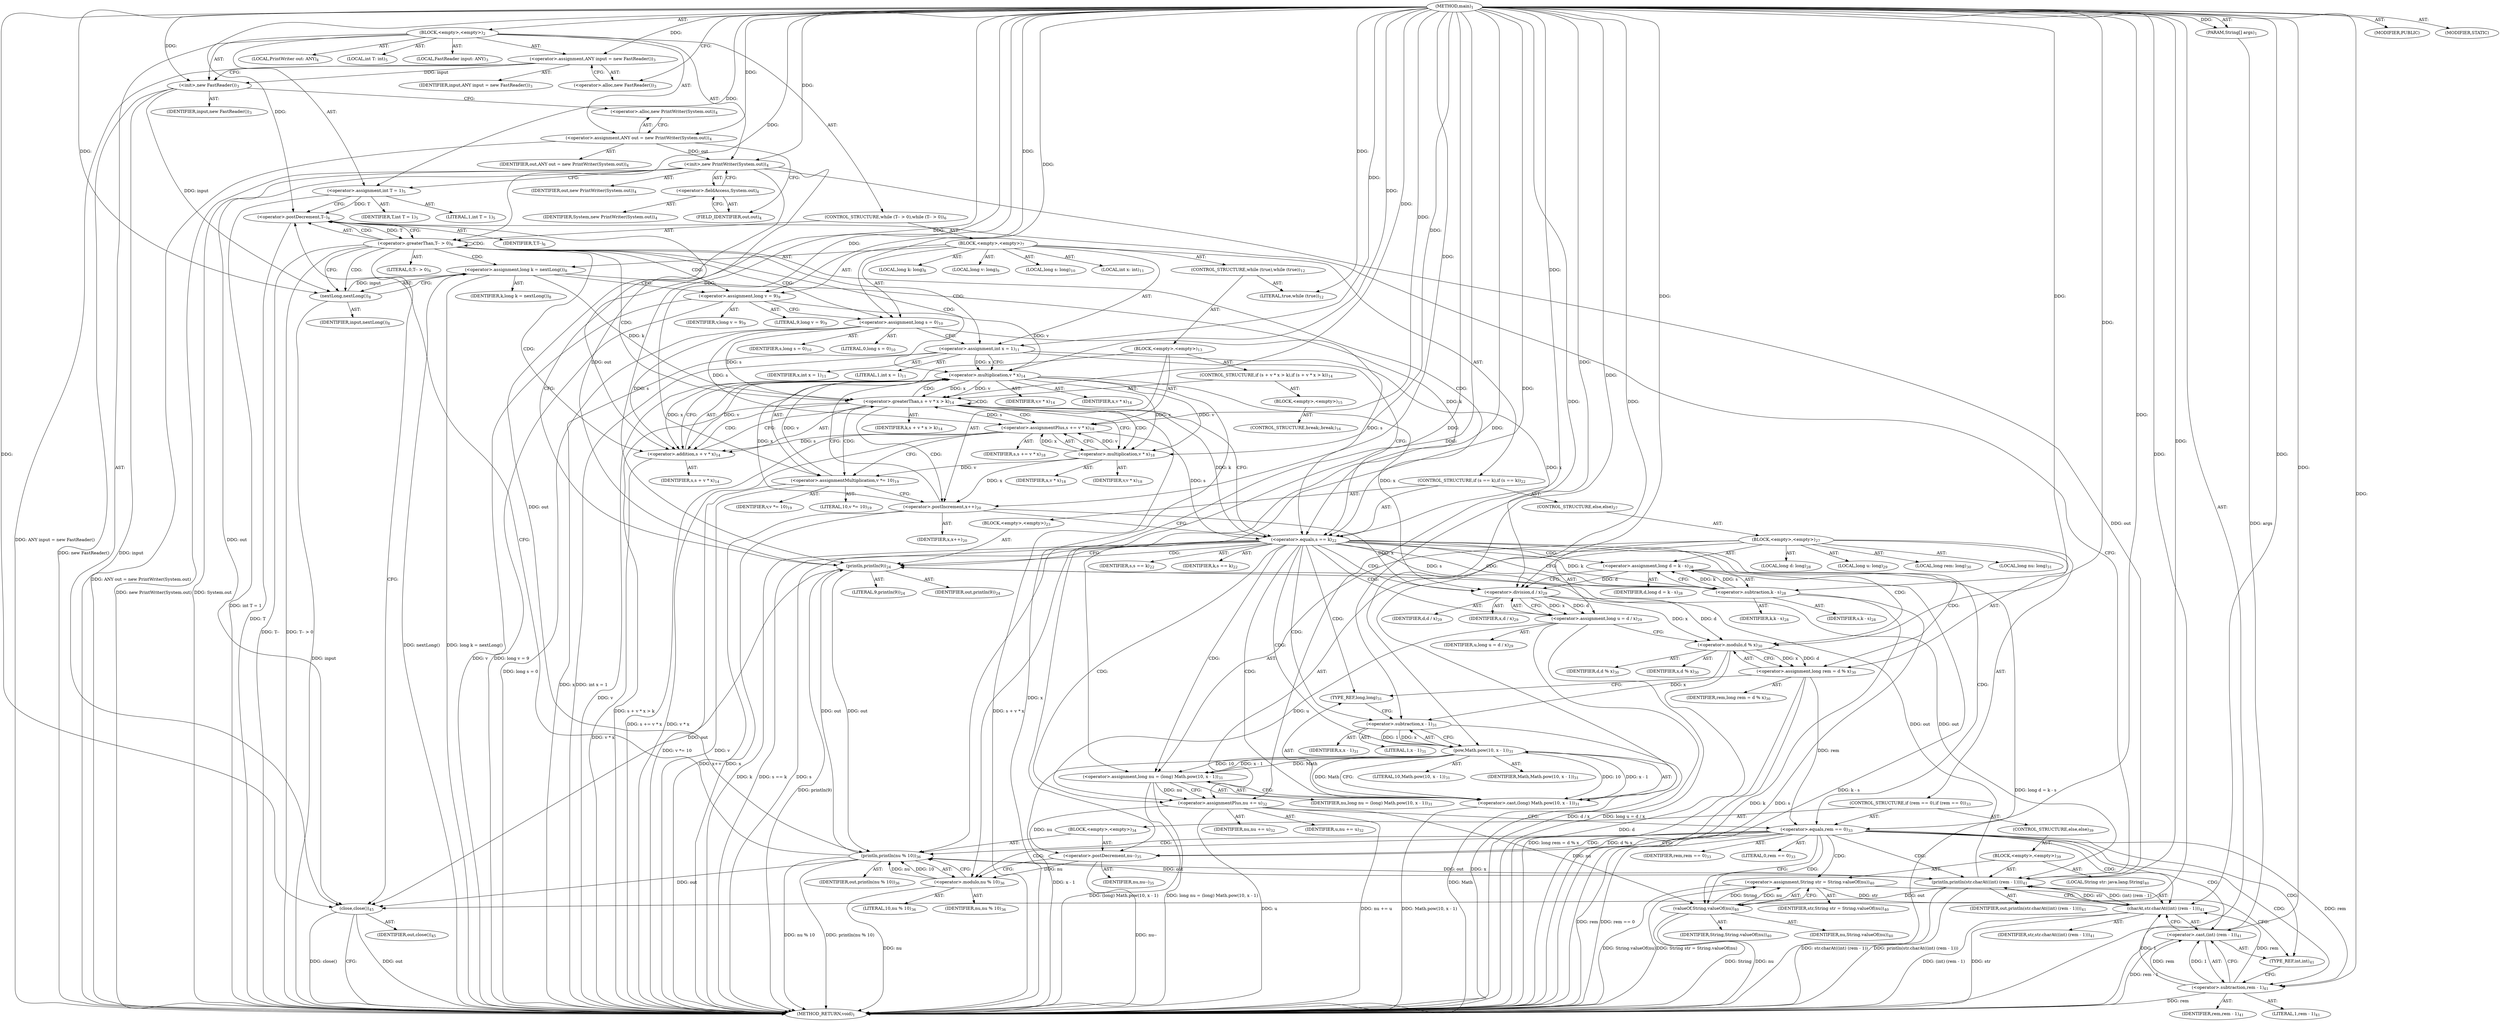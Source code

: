 digraph "main" {  
"21" [label = <(METHOD,main)<SUB>1</SUB>> ]
"22" [label = <(PARAM,String[] args)<SUB>1</SUB>> ]
"23" [label = <(BLOCK,&lt;empty&gt;,&lt;empty&gt;)<SUB>2</SUB>> ]
"4" [label = <(LOCAL,FastReader input: ANY)<SUB>3</SUB>> ]
"24" [label = <(&lt;operator&gt;.assignment,ANY input = new FastReader())<SUB>3</SUB>> ]
"25" [label = <(IDENTIFIER,input,ANY input = new FastReader())<SUB>3</SUB>> ]
"26" [label = <(&lt;operator&gt;.alloc,new FastReader())<SUB>3</SUB>> ]
"27" [label = <(&lt;init&gt;,new FastReader())<SUB>3</SUB>> ]
"3" [label = <(IDENTIFIER,input,new FastReader())<SUB>3</SUB>> ]
"6" [label = <(LOCAL,PrintWriter out: ANY)<SUB>4</SUB>> ]
"28" [label = <(&lt;operator&gt;.assignment,ANY out = new PrintWriter(System.out))<SUB>4</SUB>> ]
"29" [label = <(IDENTIFIER,out,ANY out = new PrintWriter(System.out))<SUB>4</SUB>> ]
"30" [label = <(&lt;operator&gt;.alloc,new PrintWriter(System.out))<SUB>4</SUB>> ]
"31" [label = <(&lt;init&gt;,new PrintWriter(System.out))<SUB>4</SUB>> ]
"5" [label = <(IDENTIFIER,out,new PrintWriter(System.out))<SUB>4</SUB>> ]
"32" [label = <(&lt;operator&gt;.fieldAccess,System.out)<SUB>4</SUB>> ]
"33" [label = <(IDENTIFIER,System,new PrintWriter(System.out))<SUB>4</SUB>> ]
"34" [label = <(FIELD_IDENTIFIER,out,out)<SUB>4</SUB>> ]
"35" [label = <(LOCAL,int T: int)<SUB>5</SUB>> ]
"36" [label = <(&lt;operator&gt;.assignment,int T = 1)<SUB>5</SUB>> ]
"37" [label = <(IDENTIFIER,T,int T = 1)<SUB>5</SUB>> ]
"38" [label = <(LITERAL,1,int T = 1)<SUB>5</SUB>> ]
"39" [label = <(CONTROL_STRUCTURE,while (T-- &gt; 0),while (T-- &gt; 0))<SUB>6</SUB>> ]
"40" [label = <(&lt;operator&gt;.greaterThan,T-- &gt; 0)<SUB>6</SUB>> ]
"41" [label = <(&lt;operator&gt;.postDecrement,T--)<SUB>6</SUB>> ]
"42" [label = <(IDENTIFIER,T,T--)<SUB>6</SUB>> ]
"43" [label = <(LITERAL,0,T-- &gt; 0)<SUB>6</SUB>> ]
"44" [label = <(BLOCK,&lt;empty&gt;,&lt;empty&gt;)<SUB>7</SUB>> ]
"45" [label = <(LOCAL,long k: long)<SUB>8</SUB>> ]
"46" [label = <(&lt;operator&gt;.assignment,long k = nextLong())<SUB>8</SUB>> ]
"47" [label = <(IDENTIFIER,k,long k = nextLong())<SUB>8</SUB>> ]
"48" [label = <(nextLong,nextLong())<SUB>8</SUB>> ]
"49" [label = <(IDENTIFIER,input,nextLong())<SUB>8</SUB>> ]
"50" [label = <(LOCAL,long v: long)<SUB>9</SUB>> ]
"51" [label = <(&lt;operator&gt;.assignment,long v = 9)<SUB>9</SUB>> ]
"52" [label = <(IDENTIFIER,v,long v = 9)<SUB>9</SUB>> ]
"53" [label = <(LITERAL,9,long v = 9)<SUB>9</SUB>> ]
"54" [label = <(LOCAL,long s: long)<SUB>10</SUB>> ]
"55" [label = <(&lt;operator&gt;.assignment,long s = 0)<SUB>10</SUB>> ]
"56" [label = <(IDENTIFIER,s,long s = 0)<SUB>10</SUB>> ]
"57" [label = <(LITERAL,0,long s = 0)<SUB>10</SUB>> ]
"58" [label = <(LOCAL,int x: int)<SUB>11</SUB>> ]
"59" [label = <(&lt;operator&gt;.assignment,int x = 1)<SUB>11</SUB>> ]
"60" [label = <(IDENTIFIER,x,int x = 1)<SUB>11</SUB>> ]
"61" [label = <(LITERAL,1,int x = 1)<SUB>11</SUB>> ]
"62" [label = <(CONTROL_STRUCTURE,while (true),while (true))<SUB>12</SUB>> ]
"63" [label = <(LITERAL,true,while (true))<SUB>12</SUB>> ]
"64" [label = <(BLOCK,&lt;empty&gt;,&lt;empty&gt;)<SUB>13</SUB>> ]
"65" [label = <(CONTROL_STRUCTURE,if (s + v * x &gt; k),if (s + v * x &gt; k))<SUB>14</SUB>> ]
"66" [label = <(&lt;operator&gt;.greaterThan,s + v * x &gt; k)<SUB>14</SUB>> ]
"67" [label = <(&lt;operator&gt;.addition,s + v * x)<SUB>14</SUB>> ]
"68" [label = <(IDENTIFIER,s,s + v * x)<SUB>14</SUB>> ]
"69" [label = <(&lt;operator&gt;.multiplication,v * x)<SUB>14</SUB>> ]
"70" [label = <(IDENTIFIER,v,v * x)<SUB>14</SUB>> ]
"71" [label = <(IDENTIFIER,x,v * x)<SUB>14</SUB>> ]
"72" [label = <(IDENTIFIER,k,s + v * x &gt; k)<SUB>14</SUB>> ]
"73" [label = <(BLOCK,&lt;empty&gt;,&lt;empty&gt;)<SUB>15</SUB>> ]
"74" [label = <(CONTROL_STRUCTURE,break;,break;)<SUB>16</SUB>> ]
"75" [label = <(&lt;operator&gt;.assignmentPlus,s += v * x)<SUB>18</SUB>> ]
"76" [label = <(IDENTIFIER,s,s += v * x)<SUB>18</SUB>> ]
"77" [label = <(&lt;operator&gt;.multiplication,v * x)<SUB>18</SUB>> ]
"78" [label = <(IDENTIFIER,v,v * x)<SUB>18</SUB>> ]
"79" [label = <(IDENTIFIER,x,v * x)<SUB>18</SUB>> ]
"80" [label = <(&lt;operator&gt;.assignmentMultiplication,v *= 10)<SUB>19</SUB>> ]
"81" [label = <(IDENTIFIER,v,v *= 10)<SUB>19</SUB>> ]
"82" [label = <(LITERAL,10,v *= 10)<SUB>19</SUB>> ]
"83" [label = <(&lt;operator&gt;.postIncrement,x++)<SUB>20</SUB>> ]
"84" [label = <(IDENTIFIER,x,x++)<SUB>20</SUB>> ]
"85" [label = <(CONTROL_STRUCTURE,if (s == k),if (s == k))<SUB>22</SUB>> ]
"86" [label = <(&lt;operator&gt;.equals,s == k)<SUB>22</SUB>> ]
"87" [label = <(IDENTIFIER,s,s == k)<SUB>22</SUB>> ]
"88" [label = <(IDENTIFIER,k,s == k)<SUB>22</SUB>> ]
"89" [label = <(BLOCK,&lt;empty&gt;,&lt;empty&gt;)<SUB>23</SUB>> ]
"90" [label = <(println,println(9))<SUB>24</SUB>> ]
"91" [label = <(IDENTIFIER,out,println(9))<SUB>24</SUB>> ]
"92" [label = <(LITERAL,9,println(9))<SUB>24</SUB>> ]
"93" [label = <(CONTROL_STRUCTURE,else,else)<SUB>27</SUB>> ]
"94" [label = <(BLOCK,&lt;empty&gt;,&lt;empty&gt;)<SUB>27</SUB>> ]
"95" [label = <(LOCAL,long d: long)<SUB>28</SUB>> ]
"96" [label = <(&lt;operator&gt;.assignment,long d = k - s)<SUB>28</SUB>> ]
"97" [label = <(IDENTIFIER,d,long d = k - s)<SUB>28</SUB>> ]
"98" [label = <(&lt;operator&gt;.subtraction,k - s)<SUB>28</SUB>> ]
"99" [label = <(IDENTIFIER,k,k - s)<SUB>28</SUB>> ]
"100" [label = <(IDENTIFIER,s,k - s)<SUB>28</SUB>> ]
"101" [label = <(LOCAL,long u: long)<SUB>29</SUB>> ]
"102" [label = <(&lt;operator&gt;.assignment,long u = d / x)<SUB>29</SUB>> ]
"103" [label = <(IDENTIFIER,u,long u = d / x)<SUB>29</SUB>> ]
"104" [label = <(&lt;operator&gt;.division,d / x)<SUB>29</SUB>> ]
"105" [label = <(IDENTIFIER,d,d / x)<SUB>29</SUB>> ]
"106" [label = <(IDENTIFIER,x,d / x)<SUB>29</SUB>> ]
"107" [label = <(LOCAL,long rem: long)<SUB>30</SUB>> ]
"108" [label = <(&lt;operator&gt;.assignment,long rem = d % x)<SUB>30</SUB>> ]
"109" [label = <(IDENTIFIER,rem,long rem = d % x)<SUB>30</SUB>> ]
"110" [label = <(&lt;operator&gt;.modulo,d % x)<SUB>30</SUB>> ]
"111" [label = <(IDENTIFIER,d,d % x)<SUB>30</SUB>> ]
"112" [label = <(IDENTIFIER,x,d % x)<SUB>30</SUB>> ]
"113" [label = <(LOCAL,long nu: long)<SUB>31</SUB>> ]
"114" [label = <(&lt;operator&gt;.assignment,long nu = (long) Math.pow(10, x - 1))<SUB>31</SUB>> ]
"115" [label = <(IDENTIFIER,nu,long nu = (long) Math.pow(10, x - 1))<SUB>31</SUB>> ]
"116" [label = <(&lt;operator&gt;.cast,(long) Math.pow(10, x - 1))<SUB>31</SUB>> ]
"117" [label = <(TYPE_REF,long,long)<SUB>31</SUB>> ]
"118" [label = <(pow,Math.pow(10, x - 1))<SUB>31</SUB>> ]
"119" [label = <(IDENTIFIER,Math,Math.pow(10, x - 1))<SUB>31</SUB>> ]
"120" [label = <(LITERAL,10,Math.pow(10, x - 1))<SUB>31</SUB>> ]
"121" [label = <(&lt;operator&gt;.subtraction,x - 1)<SUB>31</SUB>> ]
"122" [label = <(IDENTIFIER,x,x - 1)<SUB>31</SUB>> ]
"123" [label = <(LITERAL,1,x - 1)<SUB>31</SUB>> ]
"124" [label = <(&lt;operator&gt;.assignmentPlus,nu += u)<SUB>32</SUB>> ]
"125" [label = <(IDENTIFIER,nu,nu += u)<SUB>32</SUB>> ]
"126" [label = <(IDENTIFIER,u,nu += u)<SUB>32</SUB>> ]
"127" [label = <(CONTROL_STRUCTURE,if (rem == 0),if (rem == 0))<SUB>33</SUB>> ]
"128" [label = <(&lt;operator&gt;.equals,rem == 0)<SUB>33</SUB>> ]
"129" [label = <(IDENTIFIER,rem,rem == 0)<SUB>33</SUB>> ]
"130" [label = <(LITERAL,0,rem == 0)<SUB>33</SUB>> ]
"131" [label = <(BLOCK,&lt;empty&gt;,&lt;empty&gt;)<SUB>34</SUB>> ]
"132" [label = <(&lt;operator&gt;.postDecrement,nu--)<SUB>35</SUB>> ]
"133" [label = <(IDENTIFIER,nu,nu--)<SUB>35</SUB>> ]
"134" [label = <(println,println(nu % 10))<SUB>36</SUB>> ]
"135" [label = <(IDENTIFIER,out,println(nu % 10))<SUB>36</SUB>> ]
"136" [label = <(&lt;operator&gt;.modulo,nu % 10)<SUB>36</SUB>> ]
"137" [label = <(IDENTIFIER,nu,nu % 10)<SUB>36</SUB>> ]
"138" [label = <(LITERAL,10,nu % 10)<SUB>36</SUB>> ]
"139" [label = <(CONTROL_STRUCTURE,else,else)<SUB>39</SUB>> ]
"140" [label = <(BLOCK,&lt;empty&gt;,&lt;empty&gt;)<SUB>39</SUB>> ]
"141" [label = <(LOCAL,String str: java.lang.String)<SUB>40</SUB>> ]
"142" [label = <(&lt;operator&gt;.assignment,String str = String.valueOf(nu))<SUB>40</SUB>> ]
"143" [label = <(IDENTIFIER,str,String str = String.valueOf(nu))<SUB>40</SUB>> ]
"144" [label = <(valueOf,String.valueOf(nu))<SUB>40</SUB>> ]
"145" [label = <(IDENTIFIER,String,String.valueOf(nu))<SUB>40</SUB>> ]
"146" [label = <(IDENTIFIER,nu,String.valueOf(nu))<SUB>40</SUB>> ]
"147" [label = <(println,println(str.charAt((int) (rem - 1))))<SUB>41</SUB>> ]
"148" [label = <(IDENTIFIER,out,println(str.charAt((int) (rem - 1))))<SUB>41</SUB>> ]
"149" [label = <(charAt,str.charAt((int) (rem - 1)))<SUB>41</SUB>> ]
"150" [label = <(IDENTIFIER,str,str.charAt((int) (rem - 1)))<SUB>41</SUB>> ]
"151" [label = <(&lt;operator&gt;.cast,(int) (rem - 1))<SUB>41</SUB>> ]
"152" [label = <(TYPE_REF,int,int)<SUB>41</SUB>> ]
"153" [label = <(&lt;operator&gt;.subtraction,rem - 1)<SUB>41</SUB>> ]
"154" [label = <(IDENTIFIER,rem,rem - 1)<SUB>41</SUB>> ]
"155" [label = <(LITERAL,1,rem - 1)<SUB>41</SUB>> ]
"156" [label = <(close,close())<SUB>45</SUB>> ]
"157" [label = <(IDENTIFIER,out,close())<SUB>45</SUB>> ]
"158" [label = <(MODIFIER,PUBLIC)> ]
"159" [label = <(MODIFIER,STATIC)> ]
"160" [label = <(METHOD_RETURN,void)<SUB>1</SUB>> ]
  "21" -> "22"  [ label = "AST: "] 
  "21" -> "23"  [ label = "AST: "] 
  "21" -> "158"  [ label = "AST: "] 
  "21" -> "159"  [ label = "AST: "] 
  "21" -> "160"  [ label = "AST: "] 
  "23" -> "4"  [ label = "AST: "] 
  "23" -> "24"  [ label = "AST: "] 
  "23" -> "27"  [ label = "AST: "] 
  "23" -> "6"  [ label = "AST: "] 
  "23" -> "28"  [ label = "AST: "] 
  "23" -> "31"  [ label = "AST: "] 
  "23" -> "35"  [ label = "AST: "] 
  "23" -> "36"  [ label = "AST: "] 
  "23" -> "39"  [ label = "AST: "] 
  "23" -> "156"  [ label = "AST: "] 
  "24" -> "25"  [ label = "AST: "] 
  "24" -> "26"  [ label = "AST: "] 
  "27" -> "3"  [ label = "AST: "] 
  "28" -> "29"  [ label = "AST: "] 
  "28" -> "30"  [ label = "AST: "] 
  "31" -> "5"  [ label = "AST: "] 
  "31" -> "32"  [ label = "AST: "] 
  "32" -> "33"  [ label = "AST: "] 
  "32" -> "34"  [ label = "AST: "] 
  "36" -> "37"  [ label = "AST: "] 
  "36" -> "38"  [ label = "AST: "] 
  "39" -> "40"  [ label = "AST: "] 
  "39" -> "44"  [ label = "AST: "] 
  "40" -> "41"  [ label = "AST: "] 
  "40" -> "43"  [ label = "AST: "] 
  "41" -> "42"  [ label = "AST: "] 
  "44" -> "45"  [ label = "AST: "] 
  "44" -> "46"  [ label = "AST: "] 
  "44" -> "50"  [ label = "AST: "] 
  "44" -> "51"  [ label = "AST: "] 
  "44" -> "54"  [ label = "AST: "] 
  "44" -> "55"  [ label = "AST: "] 
  "44" -> "58"  [ label = "AST: "] 
  "44" -> "59"  [ label = "AST: "] 
  "44" -> "62"  [ label = "AST: "] 
  "44" -> "85"  [ label = "AST: "] 
  "46" -> "47"  [ label = "AST: "] 
  "46" -> "48"  [ label = "AST: "] 
  "48" -> "49"  [ label = "AST: "] 
  "51" -> "52"  [ label = "AST: "] 
  "51" -> "53"  [ label = "AST: "] 
  "55" -> "56"  [ label = "AST: "] 
  "55" -> "57"  [ label = "AST: "] 
  "59" -> "60"  [ label = "AST: "] 
  "59" -> "61"  [ label = "AST: "] 
  "62" -> "63"  [ label = "AST: "] 
  "62" -> "64"  [ label = "AST: "] 
  "64" -> "65"  [ label = "AST: "] 
  "64" -> "75"  [ label = "AST: "] 
  "64" -> "80"  [ label = "AST: "] 
  "64" -> "83"  [ label = "AST: "] 
  "65" -> "66"  [ label = "AST: "] 
  "65" -> "73"  [ label = "AST: "] 
  "66" -> "67"  [ label = "AST: "] 
  "66" -> "72"  [ label = "AST: "] 
  "67" -> "68"  [ label = "AST: "] 
  "67" -> "69"  [ label = "AST: "] 
  "69" -> "70"  [ label = "AST: "] 
  "69" -> "71"  [ label = "AST: "] 
  "73" -> "74"  [ label = "AST: "] 
  "75" -> "76"  [ label = "AST: "] 
  "75" -> "77"  [ label = "AST: "] 
  "77" -> "78"  [ label = "AST: "] 
  "77" -> "79"  [ label = "AST: "] 
  "80" -> "81"  [ label = "AST: "] 
  "80" -> "82"  [ label = "AST: "] 
  "83" -> "84"  [ label = "AST: "] 
  "85" -> "86"  [ label = "AST: "] 
  "85" -> "89"  [ label = "AST: "] 
  "85" -> "93"  [ label = "AST: "] 
  "86" -> "87"  [ label = "AST: "] 
  "86" -> "88"  [ label = "AST: "] 
  "89" -> "90"  [ label = "AST: "] 
  "90" -> "91"  [ label = "AST: "] 
  "90" -> "92"  [ label = "AST: "] 
  "93" -> "94"  [ label = "AST: "] 
  "94" -> "95"  [ label = "AST: "] 
  "94" -> "96"  [ label = "AST: "] 
  "94" -> "101"  [ label = "AST: "] 
  "94" -> "102"  [ label = "AST: "] 
  "94" -> "107"  [ label = "AST: "] 
  "94" -> "108"  [ label = "AST: "] 
  "94" -> "113"  [ label = "AST: "] 
  "94" -> "114"  [ label = "AST: "] 
  "94" -> "124"  [ label = "AST: "] 
  "94" -> "127"  [ label = "AST: "] 
  "96" -> "97"  [ label = "AST: "] 
  "96" -> "98"  [ label = "AST: "] 
  "98" -> "99"  [ label = "AST: "] 
  "98" -> "100"  [ label = "AST: "] 
  "102" -> "103"  [ label = "AST: "] 
  "102" -> "104"  [ label = "AST: "] 
  "104" -> "105"  [ label = "AST: "] 
  "104" -> "106"  [ label = "AST: "] 
  "108" -> "109"  [ label = "AST: "] 
  "108" -> "110"  [ label = "AST: "] 
  "110" -> "111"  [ label = "AST: "] 
  "110" -> "112"  [ label = "AST: "] 
  "114" -> "115"  [ label = "AST: "] 
  "114" -> "116"  [ label = "AST: "] 
  "116" -> "117"  [ label = "AST: "] 
  "116" -> "118"  [ label = "AST: "] 
  "118" -> "119"  [ label = "AST: "] 
  "118" -> "120"  [ label = "AST: "] 
  "118" -> "121"  [ label = "AST: "] 
  "121" -> "122"  [ label = "AST: "] 
  "121" -> "123"  [ label = "AST: "] 
  "124" -> "125"  [ label = "AST: "] 
  "124" -> "126"  [ label = "AST: "] 
  "127" -> "128"  [ label = "AST: "] 
  "127" -> "131"  [ label = "AST: "] 
  "127" -> "139"  [ label = "AST: "] 
  "128" -> "129"  [ label = "AST: "] 
  "128" -> "130"  [ label = "AST: "] 
  "131" -> "132"  [ label = "AST: "] 
  "131" -> "134"  [ label = "AST: "] 
  "132" -> "133"  [ label = "AST: "] 
  "134" -> "135"  [ label = "AST: "] 
  "134" -> "136"  [ label = "AST: "] 
  "136" -> "137"  [ label = "AST: "] 
  "136" -> "138"  [ label = "AST: "] 
  "139" -> "140"  [ label = "AST: "] 
  "140" -> "141"  [ label = "AST: "] 
  "140" -> "142"  [ label = "AST: "] 
  "140" -> "147"  [ label = "AST: "] 
  "142" -> "143"  [ label = "AST: "] 
  "142" -> "144"  [ label = "AST: "] 
  "144" -> "145"  [ label = "AST: "] 
  "144" -> "146"  [ label = "AST: "] 
  "147" -> "148"  [ label = "AST: "] 
  "147" -> "149"  [ label = "AST: "] 
  "149" -> "150"  [ label = "AST: "] 
  "149" -> "151"  [ label = "AST: "] 
  "151" -> "152"  [ label = "AST: "] 
  "151" -> "153"  [ label = "AST: "] 
  "153" -> "154"  [ label = "AST: "] 
  "153" -> "155"  [ label = "AST: "] 
  "156" -> "157"  [ label = "AST: "] 
  "24" -> "27"  [ label = "CFG: "] 
  "27" -> "30"  [ label = "CFG: "] 
  "28" -> "34"  [ label = "CFG: "] 
  "31" -> "36"  [ label = "CFG: "] 
  "36" -> "41"  [ label = "CFG: "] 
  "156" -> "160"  [ label = "CFG: "] 
  "26" -> "24"  [ label = "CFG: "] 
  "30" -> "28"  [ label = "CFG: "] 
  "32" -> "31"  [ label = "CFG: "] 
  "40" -> "48"  [ label = "CFG: "] 
  "40" -> "156"  [ label = "CFG: "] 
  "34" -> "32"  [ label = "CFG: "] 
  "41" -> "40"  [ label = "CFG: "] 
  "46" -> "51"  [ label = "CFG: "] 
  "51" -> "55"  [ label = "CFG: "] 
  "55" -> "59"  [ label = "CFG: "] 
  "59" -> "69"  [ label = "CFG: "] 
  "59" -> "86"  [ label = "CFG: "] 
  "48" -> "46"  [ label = "CFG: "] 
  "86" -> "90"  [ label = "CFG: "] 
  "86" -> "98"  [ label = "CFG: "] 
  "75" -> "80"  [ label = "CFG: "] 
  "80" -> "83"  [ label = "CFG: "] 
  "83" -> "69"  [ label = "CFG: "] 
  "83" -> "86"  [ label = "CFG: "] 
  "90" -> "41"  [ label = "CFG: "] 
  "66" -> "86"  [ label = "CFG: "] 
  "66" -> "77"  [ label = "CFG: "] 
  "77" -> "75"  [ label = "CFG: "] 
  "96" -> "104"  [ label = "CFG: "] 
  "102" -> "110"  [ label = "CFG: "] 
  "108" -> "117"  [ label = "CFG: "] 
  "114" -> "124"  [ label = "CFG: "] 
  "124" -> "128"  [ label = "CFG: "] 
  "67" -> "66"  [ label = "CFG: "] 
  "98" -> "96"  [ label = "CFG: "] 
  "104" -> "102"  [ label = "CFG: "] 
  "110" -> "108"  [ label = "CFG: "] 
  "116" -> "114"  [ label = "CFG: "] 
  "128" -> "132"  [ label = "CFG: "] 
  "128" -> "144"  [ label = "CFG: "] 
  "69" -> "67"  [ label = "CFG: "] 
  "117" -> "121"  [ label = "CFG: "] 
  "118" -> "116"  [ label = "CFG: "] 
  "132" -> "136"  [ label = "CFG: "] 
  "134" -> "41"  [ label = "CFG: "] 
  "121" -> "118"  [ label = "CFG: "] 
  "136" -> "134"  [ label = "CFG: "] 
  "142" -> "152"  [ label = "CFG: "] 
  "147" -> "41"  [ label = "CFG: "] 
  "144" -> "142"  [ label = "CFG: "] 
  "149" -> "147"  [ label = "CFG: "] 
  "151" -> "149"  [ label = "CFG: "] 
  "152" -> "153"  [ label = "CFG: "] 
  "153" -> "151"  [ label = "CFG: "] 
  "21" -> "26"  [ label = "CFG: "] 
  "22" -> "160"  [ label = "DDG: args"] 
  "24" -> "160"  [ label = "DDG: ANY input = new FastReader()"] 
  "27" -> "160"  [ label = "DDG: input"] 
  "27" -> "160"  [ label = "DDG: new FastReader()"] 
  "28" -> "160"  [ label = "DDG: ANY out = new PrintWriter(System.out)"] 
  "31" -> "160"  [ label = "DDG: System.out"] 
  "31" -> "160"  [ label = "DDG: new PrintWriter(System.out)"] 
  "36" -> "160"  [ label = "DDG: int T = 1"] 
  "41" -> "160"  [ label = "DDG: T"] 
  "40" -> "160"  [ label = "DDG: T--"] 
  "40" -> "160"  [ label = "DDG: T-- &gt; 0"] 
  "156" -> "160"  [ label = "DDG: out"] 
  "156" -> "160"  [ label = "DDG: close()"] 
  "48" -> "160"  [ label = "DDG: input"] 
  "46" -> "160"  [ label = "DDG: nextLong()"] 
  "46" -> "160"  [ label = "DDG: long k = nextLong()"] 
  "51" -> "160"  [ label = "DDG: v"] 
  "51" -> "160"  [ label = "DDG: long v = 9"] 
  "55" -> "160"  [ label = "DDG: long s = 0"] 
  "59" -> "160"  [ label = "DDG: x"] 
  "59" -> "160"  [ label = "DDG: int x = 1"] 
  "69" -> "160"  [ label = "DDG: v"] 
  "69" -> "160"  [ label = "DDG: x"] 
  "67" -> "160"  [ label = "DDG: v * x"] 
  "66" -> "160"  [ label = "DDG: s + v * x"] 
  "66" -> "160"  [ label = "DDG: s + v * x &gt; k"] 
  "75" -> "160"  [ label = "DDG: v * x"] 
  "75" -> "160"  [ label = "DDG: s += v * x"] 
  "80" -> "160"  [ label = "DDG: v"] 
  "80" -> "160"  [ label = "DDG: v *= 10"] 
  "83" -> "160"  [ label = "DDG: x"] 
  "83" -> "160"  [ label = "DDG: x++"] 
  "86" -> "160"  [ label = "DDG: s"] 
  "86" -> "160"  [ label = "DDG: k"] 
  "86" -> "160"  [ label = "DDG: s == k"] 
  "98" -> "160"  [ label = "DDG: k"] 
  "98" -> "160"  [ label = "DDG: s"] 
  "96" -> "160"  [ label = "DDG: k - s"] 
  "96" -> "160"  [ label = "DDG: long d = k - s"] 
  "102" -> "160"  [ label = "DDG: d / x"] 
  "102" -> "160"  [ label = "DDG: long u = d / x"] 
  "110" -> "160"  [ label = "DDG: d"] 
  "108" -> "160"  [ label = "DDG: d % x"] 
  "108" -> "160"  [ label = "DDG: long rem = d % x"] 
  "121" -> "160"  [ label = "DDG: x"] 
  "118" -> "160"  [ label = "DDG: x - 1"] 
  "116" -> "160"  [ label = "DDG: Math.pow(10, x - 1)"] 
  "114" -> "160"  [ label = "DDG: (long) Math.pow(10, x - 1)"] 
  "114" -> "160"  [ label = "DDG: long nu = (long) Math.pow(10, x - 1)"] 
  "124" -> "160"  [ label = "DDG: u"] 
  "124" -> "160"  [ label = "DDG: nu += u"] 
  "128" -> "160"  [ label = "DDG: rem"] 
  "128" -> "160"  [ label = "DDG: rem == 0"] 
  "144" -> "160"  [ label = "DDG: nu"] 
  "142" -> "160"  [ label = "DDG: String.valueOf(nu)"] 
  "142" -> "160"  [ label = "DDG: String str = String.valueOf(nu)"] 
  "149" -> "160"  [ label = "DDG: str"] 
  "153" -> "160"  [ label = "DDG: rem"] 
  "151" -> "160"  [ label = "DDG: rem - 1"] 
  "149" -> "160"  [ label = "DDG: (int) (rem - 1)"] 
  "147" -> "160"  [ label = "DDG: str.charAt((int) (rem - 1))"] 
  "147" -> "160"  [ label = "DDG: println(str.charAt((int) (rem - 1)))"] 
  "132" -> "160"  [ label = "DDG: nu--"] 
  "136" -> "160"  [ label = "DDG: nu"] 
  "134" -> "160"  [ label = "DDG: nu % 10"] 
  "134" -> "160"  [ label = "DDG: println(nu % 10)"] 
  "90" -> "160"  [ label = "DDG: println(9)"] 
  "144" -> "160"  [ label = "DDG: String"] 
  "118" -> "160"  [ label = "DDG: Math"] 
  "21" -> "22"  [ label = "DDG: "] 
  "21" -> "24"  [ label = "DDG: "] 
  "21" -> "28"  [ label = "DDG: "] 
  "21" -> "36"  [ label = "DDG: "] 
  "24" -> "27"  [ label = "DDG: input"] 
  "21" -> "27"  [ label = "DDG: "] 
  "28" -> "31"  [ label = "DDG: out"] 
  "21" -> "31"  [ label = "DDG: "] 
  "31" -> "156"  [ label = "DDG: out"] 
  "147" -> "156"  [ label = "DDG: out"] 
  "134" -> "156"  [ label = "DDG: out"] 
  "90" -> "156"  [ label = "DDG: out"] 
  "21" -> "156"  [ label = "DDG: "] 
  "41" -> "40"  [ label = "DDG: T"] 
  "21" -> "40"  [ label = "DDG: "] 
  "48" -> "46"  [ label = "DDG: input"] 
  "21" -> "51"  [ label = "DDG: "] 
  "21" -> "55"  [ label = "DDG: "] 
  "21" -> "59"  [ label = "DDG: "] 
  "36" -> "41"  [ label = "DDG: T"] 
  "21" -> "41"  [ label = "DDG: "] 
  "21" -> "63"  [ label = "DDG: "] 
  "27" -> "48"  [ label = "DDG: input"] 
  "21" -> "48"  [ label = "DDG: "] 
  "77" -> "75"  [ label = "DDG: v"] 
  "77" -> "75"  [ label = "DDG: x"] 
  "21" -> "80"  [ label = "DDG: "] 
  "55" -> "86"  [ label = "DDG: s"] 
  "75" -> "86"  [ label = "DDG: s"] 
  "21" -> "86"  [ label = "DDG: "] 
  "46" -> "86"  [ label = "DDG: k"] 
  "66" -> "86"  [ label = "DDG: k"] 
  "21" -> "75"  [ label = "DDG: "] 
  "55" -> "75"  [ label = "DDG: s"] 
  "77" -> "80"  [ label = "DDG: v"] 
  "77" -> "83"  [ label = "DDG: x"] 
  "21" -> "83"  [ label = "DDG: "] 
  "31" -> "90"  [ label = "DDG: out"] 
  "147" -> "90"  [ label = "DDG: out"] 
  "134" -> "90"  [ label = "DDG: out"] 
  "21" -> "90"  [ label = "DDG: "] 
  "98" -> "96"  [ label = "DDG: k"] 
  "98" -> "96"  [ label = "DDG: s"] 
  "104" -> "102"  [ label = "DDG: d"] 
  "104" -> "102"  [ label = "DDG: x"] 
  "110" -> "108"  [ label = "DDG: d"] 
  "110" -> "108"  [ label = "DDG: x"] 
  "21" -> "114"  [ label = "DDG: "] 
  "118" -> "114"  [ label = "DDG: Math"] 
  "118" -> "114"  [ label = "DDG: 10"] 
  "118" -> "114"  [ label = "DDG: x - 1"] 
  "102" -> "124"  [ label = "DDG: u"] 
  "21" -> "124"  [ label = "DDG: "] 
  "55" -> "66"  [ label = "DDG: s"] 
  "75" -> "66"  [ label = "DDG: s"] 
  "21" -> "66"  [ label = "DDG: "] 
  "69" -> "66"  [ label = "DDG: v"] 
  "69" -> "66"  [ label = "DDG: x"] 
  "46" -> "66"  [ label = "DDG: k"] 
  "69" -> "77"  [ label = "DDG: v"] 
  "21" -> "77"  [ label = "DDG: "] 
  "69" -> "77"  [ label = "DDG: x"] 
  "114" -> "124"  [ label = "DDG: nu"] 
  "55" -> "67"  [ label = "DDG: s"] 
  "75" -> "67"  [ label = "DDG: s"] 
  "21" -> "67"  [ label = "DDG: "] 
  "69" -> "67"  [ label = "DDG: v"] 
  "69" -> "67"  [ label = "DDG: x"] 
  "86" -> "98"  [ label = "DDG: k"] 
  "21" -> "98"  [ label = "DDG: "] 
  "86" -> "98"  [ label = "DDG: s"] 
  "96" -> "104"  [ label = "DDG: d"] 
  "21" -> "104"  [ label = "DDG: "] 
  "59" -> "104"  [ label = "DDG: x"] 
  "69" -> "104"  [ label = "DDG: x"] 
  "83" -> "104"  [ label = "DDG: x"] 
  "104" -> "110"  [ label = "DDG: d"] 
  "21" -> "110"  [ label = "DDG: "] 
  "104" -> "110"  [ label = "DDG: x"] 
  "21" -> "116"  [ label = "DDG: "] 
  "118" -> "116"  [ label = "DDG: Math"] 
  "118" -> "116"  [ label = "DDG: 10"] 
  "118" -> "116"  [ label = "DDG: x - 1"] 
  "108" -> "128"  [ label = "DDG: rem"] 
  "21" -> "128"  [ label = "DDG: "] 
  "51" -> "69"  [ label = "DDG: v"] 
  "80" -> "69"  [ label = "DDG: v"] 
  "21" -> "69"  [ label = "DDG: "] 
  "59" -> "69"  [ label = "DDG: x"] 
  "83" -> "69"  [ label = "DDG: x"] 
  "21" -> "118"  [ label = "DDG: "] 
  "121" -> "118"  [ label = "DDG: x"] 
  "121" -> "118"  [ label = "DDG: 1"] 
  "124" -> "132"  [ label = "DDG: nu"] 
  "21" -> "132"  [ label = "DDG: "] 
  "31" -> "134"  [ label = "DDG: out"] 
  "147" -> "134"  [ label = "DDG: out"] 
  "90" -> "134"  [ label = "DDG: out"] 
  "21" -> "134"  [ label = "DDG: "] 
  "136" -> "134"  [ label = "DDG: nu"] 
  "136" -> "134"  [ label = "DDG: 10"] 
  "144" -> "142"  [ label = "DDG: String"] 
  "144" -> "142"  [ label = "DDG: nu"] 
  "110" -> "121"  [ label = "DDG: x"] 
  "21" -> "121"  [ label = "DDG: "] 
  "132" -> "136"  [ label = "DDG: nu"] 
  "21" -> "136"  [ label = "DDG: "] 
  "31" -> "147"  [ label = "DDG: out"] 
  "134" -> "147"  [ label = "DDG: out"] 
  "90" -> "147"  [ label = "DDG: out"] 
  "21" -> "147"  [ label = "DDG: "] 
  "149" -> "147"  [ label = "DDG: str"] 
  "149" -> "147"  [ label = "DDG: (int) (rem - 1)"] 
  "21" -> "144"  [ label = "DDG: "] 
  "124" -> "144"  [ label = "DDG: nu"] 
  "142" -> "149"  [ label = "DDG: str"] 
  "21" -> "149"  [ label = "DDG: "] 
  "153" -> "149"  [ label = "DDG: rem"] 
  "153" -> "149"  [ label = "DDG: 1"] 
  "21" -> "151"  [ label = "DDG: "] 
  "153" -> "151"  [ label = "DDG: rem"] 
  "153" -> "151"  [ label = "DDG: 1"] 
  "128" -> "153"  [ label = "DDG: rem"] 
  "21" -> "153"  [ label = "DDG: "] 
  "40" -> "48"  [ label = "CDG: "] 
  "40" -> "51"  [ label = "CDG: "] 
  "40" -> "46"  [ label = "CDG: "] 
  "40" -> "40"  [ label = "CDG: "] 
  "40" -> "59"  [ label = "CDG: "] 
  "40" -> "41"  [ label = "CDG: "] 
  "40" -> "55"  [ label = "CDG: "] 
  "40" -> "86"  [ label = "CDG: "] 
  "40" -> "66"  [ label = "CDG: "] 
  "40" -> "69"  [ label = "CDG: "] 
  "40" -> "67"  [ label = "CDG: "] 
  "86" -> "96"  [ label = "CDG: "] 
  "86" -> "98"  [ label = "CDG: "] 
  "86" -> "116"  [ label = "CDG: "] 
  "86" -> "128"  [ label = "CDG: "] 
  "86" -> "102"  [ label = "CDG: "] 
  "86" -> "114"  [ label = "CDG: "] 
  "86" -> "104"  [ label = "CDG: "] 
  "86" -> "121"  [ label = "CDG: "] 
  "86" -> "90"  [ label = "CDG: "] 
  "86" -> "118"  [ label = "CDG: "] 
  "86" -> "110"  [ label = "CDG: "] 
  "86" -> "117"  [ label = "CDG: "] 
  "86" -> "124"  [ label = "CDG: "] 
  "86" -> "108"  [ label = "CDG: "] 
  "66" -> "77"  [ label = "CDG: "] 
  "66" -> "75"  [ label = "CDG: "] 
  "66" -> "80"  [ label = "CDG: "] 
  "66" -> "83"  [ label = "CDG: "] 
  "66" -> "66"  [ label = "CDG: "] 
  "66" -> "69"  [ label = "CDG: "] 
  "66" -> "67"  [ label = "CDG: "] 
  "128" -> "136"  [ label = "CDG: "] 
  "128" -> "149"  [ label = "CDG: "] 
  "128" -> "132"  [ label = "CDG: "] 
  "128" -> "142"  [ label = "CDG: "] 
  "128" -> "151"  [ label = "CDG: "] 
  "128" -> "153"  [ label = "CDG: "] 
  "128" -> "144"  [ label = "CDG: "] 
  "128" -> "134"  [ label = "CDG: "] 
  "128" -> "152"  [ label = "CDG: "] 
  "128" -> "147"  [ label = "CDG: "] 
}
